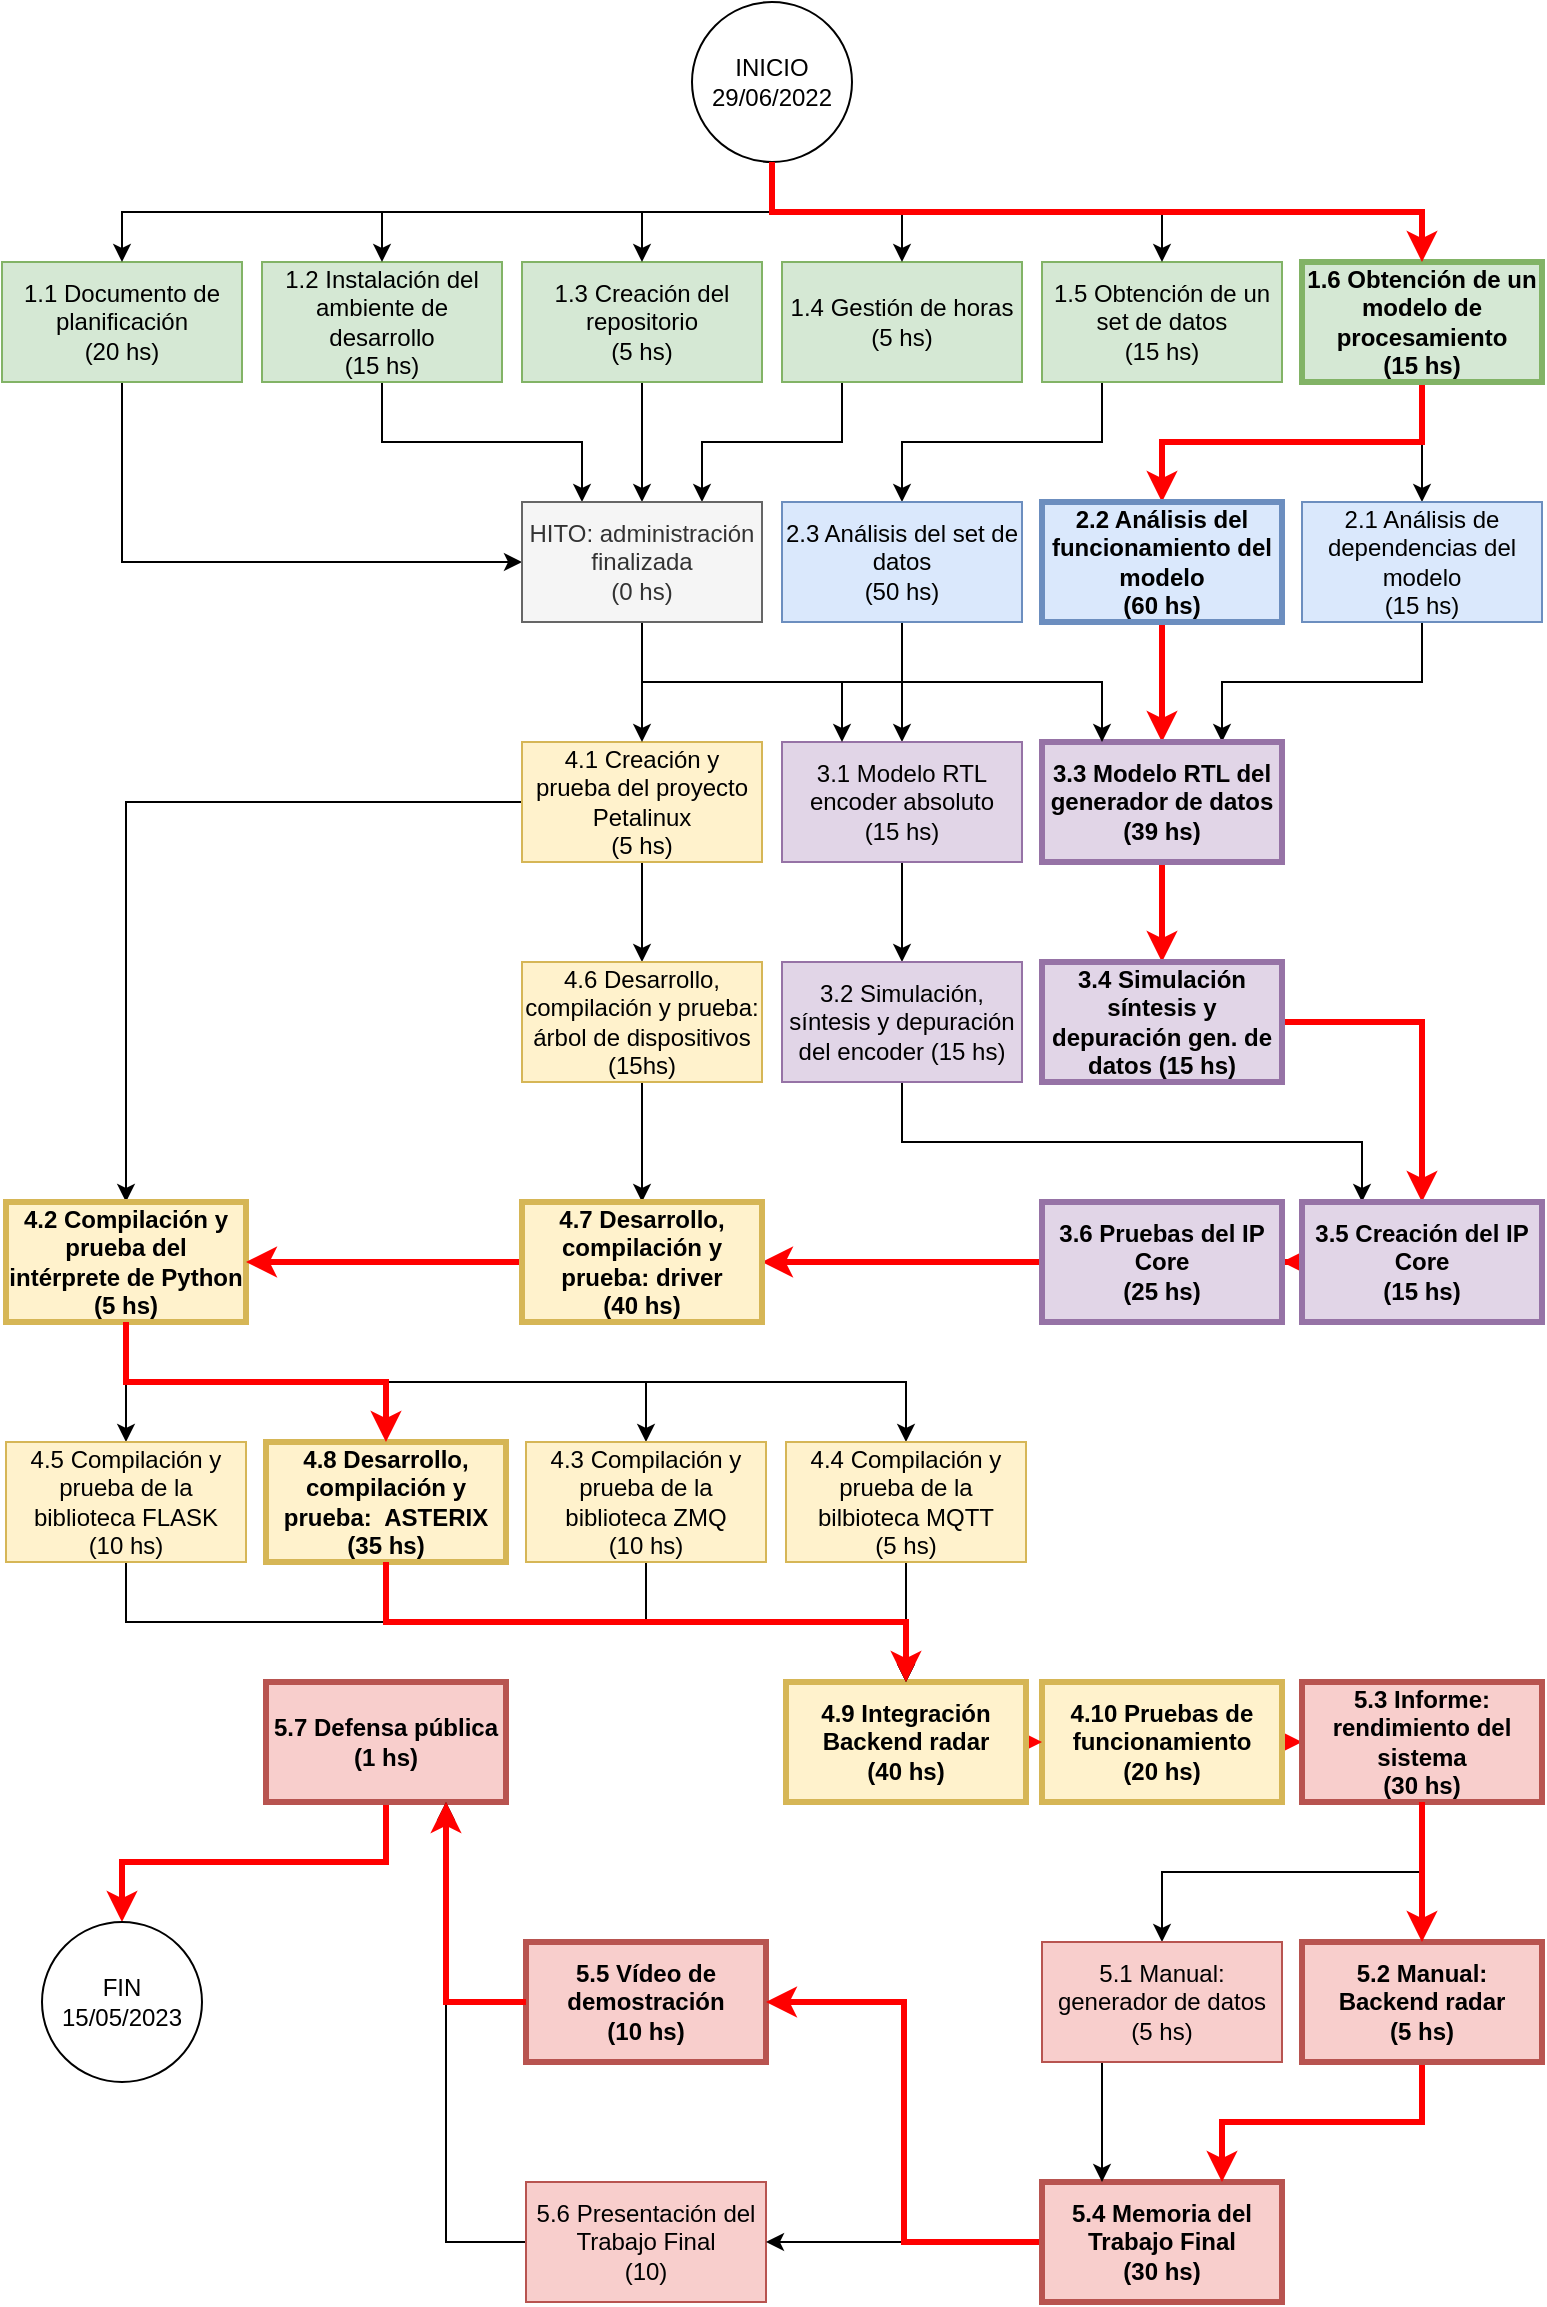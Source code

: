 <mxfile version="20.0.4" type="device"><diagram id="OVdTdpI9vkOTEJrDv599" name="Page-1"><mxGraphModel dx="1038" dy="584" grid="1" gridSize="10" guides="1" tooltips="1" connect="1" arrows="1" fold="1" page="1" pageScale="1" pageWidth="827" pageHeight="1169" math="0" shadow="0"><root><mxCell id="0"/><mxCell id="1" parent="0"/><mxCell id="dHS0OG_P7YZqAWb3QO1r-101" style="edgeStyle=orthogonalEdgeStyle;rounded=0;orthogonalLoop=1;jettySize=auto;html=1;exitX=0.5;exitY=1;exitDx=0;exitDy=0;entryX=0;entryY=0.5;entryDx=0;entryDy=0;" parent="1" source="dHS0OG_P7YZqAWb3QO1r-3" target="dHS0OG_P7YZqAWb3QO1r-97" edge="1"><mxGeometry relative="1" as="geometry"/></mxCell><mxCell id="dHS0OG_P7YZqAWb3QO1r-3" value="&lt;div&gt;1.1 Documento de planificación&lt;/div&gt;&lt;div&gt;(20 hs)&lt;/div&gt;" style="rounded=0;whiteSpace=wrap;html=1;fillColor=#d5e8d4;strokeColor=#82b366;strokeWidth=1;" parent="1" vertex="1"><mxGeometry x="28" y="140" width="120" height="60" as="geometry"/></mxCell><mxCell id="dHS0OG_P7YZqAWb3QO1r-100" style="edgeStyle=orthogonalEdgeStyle;rounded=0;orthogonalLoop=1;jettySize=auto;html=1;exitX=0.5;exitY=1;exitDx=0;exitDy=0;entryX=0.25;entryY=0;entryDx=0;entryDy=0;" parent="1" source="dHS0OG_P7YZqAWb3QO1r-4" target="dHS0OG_P7YZqAWb3QO1r-97" edge="1"><mxGeometry relative="1" as="geometry"/></mxCell><mxCell id="dHS0OG_P7YZqAWb3QO1r-4" value="&lt;div&gt;1.2 Instalación del ambiente de desarrollo&lt;/div&gt;&lt;div&gt;(15 hs)&lt;br&gt;&lt;/div&gt;" style="rounded=0;whiteSpace=wrap;html=1;fillColor=#d5e8d4;strokeColor=#82b366;" parent="1" vertex="1"><mxGeometry x="158" y="140" width="120" height="60" as="geometry"/></mxCell><mxCell id="dHS0OG_P7YZqAWb3QO1r-56" style="edgeStyle=orthogonalEdgeStyle;rounded=0;orthogonalLoop=1;jettySize=auto;html=1;exitX=0.5;exitY=1;exitDx=0;exitDy=0;" parent="1" source="dHS0OG_P7YZqAWb3QO1r-5" target="dHS0OG_P7YZqAWb3QO1r-10" edge="1"><mxGeometry relative="1" as="geometry"/></mxCell><mxCell id="dHS0OG_P7YZqAWb3QO1r-57" style="edgeStyle=orthogonalEdgeStyle;rounded=0;orthogonalLoop=1;jettySize=auto;html=1;exitX=0.5;exitY=1;exitDx=0;exitDy=0;entryX=0.5;entryY=0;entryDx=0;entryDy=0;strokeWidth=3;strokeColor=#FF0000;" parent="1" source="dHS0OG_P7YZqAWb3QO1r-5" target="dHS0OG_P7YZqAWb3QO1r-12" edge="1"><mxGeometry relative="1" as="geometry"/></mxCell><mxCell id="dHS0OG_P7YZqAWb3QO1r-5" value="&lt;div&gt;&lt;b&gt;1.6 Obtención de un modelo de procesamiento&lt;/b&gt;&lt;/div&gt;&lt;div&gt;&lt;b&gt;(15 hs)&lt;br&gt;&lt;/b&gt;&lt;/div&gt;" style="rounded=0;whiteSpace=wrap;html=1;fillColor=#d5e8d4;strokeColor=#82b366;strokeWidth=3;" parent="1" vertex="1"><mxGeometry x="678" y="140" width="120" height="60" as="geometry"/></mxCell><mxCell id="dHS0OG_P7YZqAWb3QO1r-91" style="edgeStyle=orthogonalEdgeStyle;rounded=0;orthogonalLoop=1;jettySize=auto;html=1;exitX=0.25;exitY=1;exitDx=0;exitDy=0;entryX=0.5;entryY=0;entryDx=0;entryDy=0;" parent="1" source="dHS0OG_P7YZqAWb3QO1r-6" target="dHS0OG_P7YZqAWb3QO1r-13" edge="1"><mxGeometry relative="1" as="geometry"/></mxCell><mxCell id="dHS0OG_P7YZqAWb3QO1r-6" value="&lt;div&gt;1.5 Obtención de un set de datos&lt;/div&gt;&lt;div&gt;(15 hs)&lt;br&gt;&lt;/div&gt;" style="rounded=0;whiteSpace=wrap;html=1;fillColor=#d5e8d4;strokeColor=#82b366;" parent="1" vertex="1"><mxGeometry x="548" y="140" width="120" height="60" as="geometry"/></mxCell><mxCell id="dHS0OG_P7YZqAWb3QO1r-99" style="edgeStyle=orthogonalEdgeStyle;rounded=0;orthogonalLoop=1;jettySize=auto;html=1;exitX=0.5;exitY=1;exitDx=0;exitDy=0;entryX=0.5;entryY=0;entryDx=0;entryDy=0;" parent="1" source="dHS0OG_P7YZqAWb3QO1r-7" target="dHS0OG_P7YZqAWb3QO1r-97" edge="1"><mxGeometry relative="1" as="geometry"/></mxCell><mxCell id="dHS0OG_P7YZqAWb3QO1r-7" value="&lt;div&gt;1.3 Creación del repositorio&lt;/div&gt;&lt;div&gt;(5 hs)&lt;br&gt;&lt;/div&gt;" style="rounded=0;whiteSpace=wrap;html=1;fillColor=#d5e8d4;strokeColor=#82b366;" parent="1" vertex="1"><mxGeometry x="288" y="140" width="120" height="60" as="geometry"/></mxCell><mxCell id="dHS0OG_P7YZqAWb3QO1r-98" style="edgeStyle=orthogonalEdgeStyle;rounded=0;orthogonalLoop=1;jettySize=auto;html=1;exitX=0.25;exitY=1;exitDx=0;exitDy=0;entryX=0.75;entryY=0;entryDx=0;entryDy=0;" parent="1" source="dHS0OG_P7YZqAWb3QO1r-8" target="dHS0OG_P7YZqAWb3QO1r-97" edge="1"><mxGeometry relative="1" as="geometry"/></mxCell><mxCell id="dHS0OG_P7YZqAWb3QO1r-8" value="&lt;div&gt;1.4 Gestión de horas&lt;/div&gt;&lt;div&gt;(5 hs)&lt;br&gt;&lt;/div&gt;" style="rounded=0;whiteSpace=wrap;html=1;fillColor=#d5e8d4;strokeColor=#82b366;" parent="1" vertex="1"><mxGeometry x="418" y="140" width="120" height="60" as="geometry"/></mxCell><mxCell id="dHS0OG_P7YZqAWb3QO1r-72" style="edgeStyle=orthogonalEdgeStyle;rounded=0;orthogonalLoop=1;jettySize=auto;html=1;exitX=0.5;exitY=1;exitDx=0;exitDy=0;entryX=0.75;entryY=0;entryDx=0;entryDy=0;" parent="1" source="dHS0OG_P7YZqAWb3QO1r-10" target="dHS0OG_P7YZqAWb3QO1r-16" edge="1"><mxGeometry relative="1" as="geometry"/></mxCell><mxCell id="dHS0OG_P7YZqAWb3QO1r-10" value="&lt;div&gt;2.1 Análisis de dependencias del modelo&lt;/div&gt;&lt;div&gt;(15 hs)&lt;br&gt;&lt;/div&gt;" style="rounded=0;whiteSpace=wrap;html=1;strokeWidth=1;fillColor=#dae8fc;strokeColor=#6c8ebf;" parent="1" vertex="1"><mxGeometry x="678" y="260" width="120" height="60" as="geometry"/></mxCell><mxCell id="dHS0OG_P7YZqAWb3QO1r-75" style="edgeStyle=orthogonalEdgeStyle;rounded=0;orthogonalLoop=1;jettySize=auto;html=1;exitX=0.5;exitY=1;exitDx=0;exitDy=0;entryX=0.5;entryY=0;entryDx=0;entryDy=0;strokeWidth=3;strokeColor=#FF0000;" parent="1" source="dHS0OG_P7YZqAWb3QO1r-12" target="dHS0OG_P7YZqAWb3QO1r-16" edge="1"><mxGeometry relative="1" as="geometry"/></mxCell><mxCell id="dHS0OG_P7YZqAWb3QO1r-12" value="&lt;div&gt;&lt;b&gt;2.2 Análisis del funcionamiento del modelo&lt;/b&gt;&lt;/div&gt;&lt;div&gt;&lt;b&gt;(60 hs)&lt;/b&gt;&lt;br&gt;&lt;/div&gt;" style="rounded=0;whiteSpace=wrap;html=1;strokeWidth=3;fillColor=#dae8fc;strokeColor=#6c8ebf;" parent="1" vertex="1"><mxGeometry x="548" y="260" width="120" height="60" as="geometry"/></mxCell><mxCell id="dHS0OG_P7YZqAWb3QO1r-69" style="edgeStyle=orthogonalEdgeStyle;rounded=0;orthogonalLoop=1;jettySize=auto;html=1;exitX=0.5;exitY=1;exitDx=0;exitDy=0;entryX=0.5;entryY=0;entryDx=0;entryDy=0;" parent="1" source="dHS0OG_P7YZqAWb3QO1r-13" target="dHS0OG_P7YZqAWb3QO1r-14" edge="1"><mxGeometry relative="1" as="geometry"/></mxCell><mxCell id="dHS0OG_P7YZqAWb3QO1r-13" value="&lt;div&gt;2.3 Análisis del set de datos&lt;/div&gt;&lt;div&gt;(50 hs)&lt;br&gt;&lt;/div&gt;" style="rounded=0;whiteSpace=wrap;html=1;strokeWidth=1;fillColor=#dae8fc;strokeColor=#6c8ebf;" parent="1" vertex="1"><mxGeometry x="418" y="260" width="120" height="60" as="geometry"/></mxCell><mxCell id="njy1O0qKdq6APE2sFXz_-2" style="edgeStyle=orthogonalEdgeStyle;rounded=0;orthogonalLoop=1;jettySize=auto;html=1;exitX=0.5;exitY=1;exitDx=0;exitDy=0;entryX=0.5;entryY=0;entryDx=0;entryDy=0;" parent="1" source="dHS0OG_P7YZqAWb3QO1r-14" target="dHS0OG_P7YZqAWb3QO1r-15" edge="1"><mxGeometry relative="1" as="geometry"/></mxCell><mxCell id="dHS0OG_P7YZqAWb3QO1r-14" value="&lt;div&gt;3.1 Modelo RTL encoder absoluto&lt;/div&gt;&lt;div&gt;(15 hs)&lt;br&gt;&lt;/div&gt;" style="rounded=0;whiteSpace=wrap;html=1;strokeWidth=1;fillColor=#e1d5e7;strokeColor=#9673a6;" parent="1" vertex="1"><mxGeometry x="418" y="380" width="120" height="60" as="geometry"/></mxCell><mxCell id="njy1O0qKdq6APE2sFXz_-9" style="edgeStyle=orthogonalEdgeStyle;rounded=0;orthogonalLoop=1;jettySize=auto;html=1;exitX=0.5;exitY=1;exitDx=0;exitDy=0;entryX=0.25;entryY=0;entryDx=0;entryDy=0;" parent="1" source="dHS0OG_P7YZqAWb3QO1r-15" target="dHS0OG_P7YZqAWb3QO1r-18" edge="1"><mxGeometry relative="1" as="geometry"/></mxCell><mxCell id="dHS0OG_P7YZqAWb3QO1r-15" value="3.2 Simulación, síntesis y depuración del encoder (15 hs)" style="rounded=0;whiteSpace=wrap;html=1;strokeWidth=1;fillColor=#e1d5e7;strokeColor=#9673a6;" parent="1" vertex="1"><mxGeometry x="418" y="490" width="120" height="60" as="geometry"/></mxCell><mxCell id="njy1O0qKdq6APE2sFXz_-7" style="edgeStyle=orthogonalEdgeStyle;rounded=0;orthogonalLoop=1;jettySize=auto;html=1;exitX=0.5;exitY=1;exitDx=0;exitDy=0;entryX=0.5;entryY=0;entryDx=0;entryDy=0;strokeWidth=3;strokeColor=#FF0000;" parent="1" source="dHS0OG_P7YZqAWb3QO1r-16" target="dHS0OG_P7YZqAWb3QO1r-17" edge="1"><mxGeometry relative="1" as="geometry"/></mxCell><mxCell id="dHS0OG_P7YZqAWb3QO1r-16" value="&lt;div&gt;&lt;b&gt;3.3 Modelo RTL del generador de datos&lt;/b&gt;&lt;/div&gt;&lt;div&gt;&lt;b&gt;(39 hs)&lt;/b&gt;&lt;br&gt;&lt;/div&gt;" style="rounded=0;whiteSpace=wrap;html=1;strokeWidth=3;fillColor=#e1d5e7;strokeColor=#9673a6;" parent="1" vertex="1"><mxGeometry x="548" y="380" width="120" height="60" as="geometry"/></mxCell><mxCell id="njy1O0qKdq6APE2sFXz_-10" style="edgeStyle=orthogonalEdgeStyle;rounded=0;orthogonalLoop=1;jettySize=auto;html=1;exitX=1;exitY=0.5;exitDx=0;exitDy=0;entryX=0.5;entryY=0;entryDx=0;entryDy=0;strokeWidth=3;strokeColor=#FF0000;" parent="1" source="dHS0OG_P7YZqAWb3QO1r-17" target="dHS0OG_P7YZqAWb3QO1r-18" edge="1"><mxGeometry relative="1" as="geometry"/></mxCell><mxCell id="dHS0OG_P7YZqAWb3QO1r-17" value="&lt;b&gt;3.4 Simulación síntesis y depuración gen. de datos (15 hs)&lt;/b&gt;" style="rounded=0;whiteSpace=wrap;html=1;strokeWidth=3;fillColor=#e1d5e7;strokeColor=#9673a6;" parent="1" vertex="1"><mxGeometry x="548" y="490" width="120" height="60" as="geometry"/></mxCell><mxCell id="njy1O0qKdq6APE2sFXz_-4" style="edgeStyle=orthogonalEdgeStyle;rounded=0;orthogonalLoop=1;jettySize=auto;html=1;exitX=0;exitY=0.5;exitDx=0;exitDy=0;strokeWidth=3;strokeColor=#FF0000;" parent="1" source="dHS0OG_P7YZqAWb3QO1r-18" target="dHS0OG_P7YZqAWb3QO1r-19" edge="1"><mxGeometry relative="1" as="geometry"/></mxCell><mxCell id="dHS0OG_P7YZqAWb3QO1r-18" value="&lt;div&gt;&lt;b&gt;3.5 Creación del IP Core&lt;/b&gt;&lt;/div&gt;&lt;div&gt;&lt;b&gt;(15 hs)&lt;/b&gt;&lt;br&gt;&lt;/div&gt;" style="rounded=0;whiteSpace=wrap;html=1;strokeWidth=3;fillColor=#e1d5e7;strokeColor=#9673a6;" parent="1" vertex="1"><mxGeometry x="678" y="610" width="120" height="60" as="geometry"/></mxCell><mxCell id="njy1O0qKdq6APE2sFXz_-13" style="edgeStyle=orthogonalEdgeStyle;rounded=0;orthogonalLoop=1;jettySize=auto;html=1;exitX=0;exitY=0.5;exitDx=0;exitDy=0;entryX=1;entryY=0.5;entryDx=0;entryDy=0;strokeWidth=3;strokeColor=#FF0000;" parent="1" source="dHS0OG_P7YZqAWb3QO1r-19" target="dHS0OG_P7YZqAWb3QO1r-29" edge="1"><mxGeometry relative="1" as="geometry"/></mxCell><mxCell id="dHS0OG_P7YZqAWb3QO1r-19" value="&lt;div&gt;&lt;b&gt;3.6 Pruebas del IP Core&lt;/b&gt;&lt;/div&gt;&lt;div&gt;&lt;b&gt;(25 hs)&lt;br&gt;&lt;/b&gt;&lt;/div&gt;" style="rounded=0;whiteSpace=wrap;html=1;strokeWidth=3;fillColor=#e1d5e7;strokeColor=#9673a6;" parent="1" vertex="1"><mxGeometry x="548" y="610" width="120" height="60" as="geometry"/></mxCell><mxCell id="njy1O0qKdq6APE2sFXz_-12" style="edgeStyle=orthogonalEdgeStyle;rounded=0;orthogonalLoop=1;jettySize=auto;html=1;exitX=0.5;exitY=1;exitDx=0;exitDy=0;entryX=0.5;entryY=0;entryDx=0;entryDy=0;" parent="1" source="dHS0OG_P7YZqAWb3QO1r-20" target="dHS0OG_P7YZqAWb3QO1r-27" edge="1"><mxGeometry relative="1" as="geometry"/></mxCell><mxCell id="njy1O0qKdq6APE2sFXz_-15" style="edgeStyle=orthogonalEdgeStyle;rounded=0;orthogonalLoop=1;jettySize=auto;html=1;exitX=0;exitY=0.5;exitDx=0;exitDy=0;entryX=0.5;entryY=0;entryDx=0;entryDy=0;" parent="1" source="dHS0OG_P7YZqAWb3QO1r-20" target="dHS0OG_P7YZqAWb3QO1r-21" edge="1"><mxGeometry relative="1" as="geometry"/></mxCell><mxCell id="dHS0OG_P7YZqAWb3QO1r-20" value="&lt;div&gt;4.1 Creación y prueba del proyecto Petalinux&lt;/div&gt;&lt;div&gt;(5 hs)&lt;br&gt;&lt;/div&gt;" style="rounded=0;whiteSpace=wrap;html=1;strokeWidth=1;fillColor=#fff2cc;strokeColor=#d6b656;" parent="1" vertex="1"><mxGeometry x="288" y="380" width="120" height="60" as="geometry"/></mxCell><mxCell id="njy1O0qKdq6APE2sFXz_-25" style="edgeStyle=orthogonalEdgeStyle;rounded=0;orthogonalLoop=1;jettySize=auto;html=1;exitX=0.5;exitY=1;exitDx=0;exitDy=0;entryX=0.5;entryY=0;entryDx=0;entryDy=0;" parent="1" source="dHS0OG_P7YZqAWb3QO1r-21" target="dHS0OG_P7YZqAWb3QO1r-26" edge="1"><mxGeometry relative="1" as="geometry"/></mxCell><mxCell id="njy1O0qKdq6APE2sFXz_-27" style="edgeStyle=orthogonalEdgeStyle;rounded=0;orthogonalLoop=1;jettySize=auto;html=1;exitX=0.5;exitY=1;exitDx=0;exitDy=0;" parent="1" source="dHS0OG_P7YZqAWb3QO1r-21" target="dHS0OG_P7YZqAWb3QO1r-30" edge="1"><mxGeometry relative="1" as="geometry"/></mxCell><mxCell id="njy1O0qKdq6APE2sFXz_-28" style="edgeStyle=orthogonalEdgeStyle;rounded=0;orthogonalLoop=1;jettySize=auto;html=1;exitX=0.5;exitY=1;exitDx=0;exitDy=0;" parent="1" source="dHS0OG_P7YZqAWb3QO1r-21" target="dHS0OG_P7YZqAWb3QO1r-23" edge="1"><mxGeometry relative="1" as="geometry"/></mxCell><mxCell id="dHS0OG_P7YZqAWb3QO1r-21" value="&lt;b&gt;4.2 Compilación y prueba del intérprete de Python (5 hs)&lt;/b&gt;" style="rounded=0;whiteSpace=wrap;html=1;strokeWidth=3;fillColor=#fff2cc;strokeColor=#d6b656;" parent="1" vertex="1"><mxGeometry x="30" y="610" width="120" height="60" as="geometry"/></mxCell><mxCell id="njy1O0qKdq6APE2sFXz_-34" style="edgeStyle=orthogonalEdgeStyle;rounded=0;orthogonalLoop=1;jettySize=auto;html=1;exitX=0.5;exitY=1;exitDx=0;exitDy=0;entryX=0.5;entryY=0;entryDx=0;entryDy=0;" parent="1" source="dHS0OG_P7YZqAWb3QO1r-23" target="dHS0OG_P7YZqAWb3QO1r-25" edge="1"><mxGeometry relative="1" as="geometry"/></mxCell><mxCell id="dHS0OG_P7YZqAWb3QO1r-23" value="&lt;div&gt;4.4 Compilación y prueba de la bilbioteca MQTT&lt;/div&gt;&lt;div&gt;(5 hs)&lt;br&gt;&lt;/div&gt;" style="rounded=0;whiteSpace=wrap;html=1;strokeWidth=1;fillColor=#fff2cc;strokeColor=#d6b656;" parent="1" vertex="1"><mxGeometry x="420" y="730" width="120" height="60" as="geometry"/></mxCell><mxCell id="njy1O0qKdq6APE2sFXz_-36" style="edgeStyle=orthogonalEdgeStyle;rounded=0;orthogonalLoop=1;jettySize=auto;html=1;exitX=1;exitY=0.5;exitDx=0;exitDy=0;entryX=0;entryY=0.5;entryDx=0;entryDy=0;strokeColor=#FF0000;strokeWidth=3;" parent="1" source="dHS0OG_P7YZqAWb3QO1r-24" target="dHS0OG_P7YZqAWb3QO1r-35" edge="1"><mxGeometry relative="1" as="geometry"/></mxCell><mxCell id="dHS0OG_P7YZqAWb3QO1r-24" value="&lt;div&gt;&lt;b&gt;4.10 Pruebas de funcionamiento&lt;/b&gt;&lt;/div&gt;&lt;div&gt;&lt;b&gt;(20 hs)&lt;br&gt;&lt;/b&gt;&lt;/div&gt;" style="rounded=0;whiteSpace=wrap;html=1;strokeWidth=3;fillColor=#fff2cc;strokeColor=#d6b656;" parent="1" vertex="1"><mxGeometry x="548" y="850" width="120" height="60" as="geometry"/></mxCell><mxCell id="njy1O0qKdq6APE2sFXz_-35" style="edgeStyle=orthogonalEdgeStyle;rounded=0;orthogonalLoop=1;jettySize=auto;html=1;exitX=1;exitY=0.5;exitDx=0;exitDy=0;entryX=0;entryY=0.5;entryDx=0;entryDy=0;strokeColor=#FF0000;" parent="1" source="dHS0OG_P7YZqAWb3QO1r-25" target="dHS0OG_P7YZqAWb3QO1r-24" edge="1"><mxGeometry relative="1" as="geometry"/></mxCell><mxCell id="dHS0OG_P7YZqAWb3QO1r-25" value="&lt;div&gt;&lt;b&gt;4.9 Integración Backend radar&lt;/b&gt;&lt;/div&gt;&lt;div&gt;&lt;b&gt;(40 hs)&lt;br&gt;&lt;/b&gt;&lt;/div&gt;" style="rounded=0;whiteSpace=wrap;html=1;strokeWidth=3;fillColor=#fff2cc;strokeColor=#d6b656;" parent="1" vertex="1"><mxGeometry x="420" y="850" width="120" height="60" as="geometry"/></mxCell><mxCell id="njy1O0qKdq6APE2sFXz_-29" style="edgeStyle=orthogonalEdgeStyle;rounded=0;orthogonalLoop=1;jettySize=auto;html=1;exitX=0.5;exitY=1;exitDx=0;exitDy=0;" parent="1" source="dHS0OG_P7YZqAWb3QO1r-26" target="dHS0OG_P7YZqAWb3QO1r-25" edge="1"><mxGeometry relative="1" as="geometry"/></mxCell><mxCell id="dHS0OG_P7YZqAWb3QO1r-26" value="&lt;div&gt;4.5 Compilación y prueba de la biblioteca FLASK&lt;/div&gt;&lt;div&gt;(10 hs)&lt;br&gt;&lt;/div&gt;" style="rounded=0;whiteSpace=wrap;html=1;strokeWidth=1;fillColor=#fff2cc;strokeColor=#d6b656;" parent="1" vertex="1"><mxGeometry x="30" y="730" width="120" height="60" as="geometry"/></mxCell><mxCell id="njy1O0qKdq6APE2sFXz_-24" style="edgeStyle=orthogonalEdgeStyle;rounded=0;orthogonalLoop=1;jettySize=auto;html=1;exitX=0.5;exitY=1;exitDx=0;exitDy=0;" parent="1" source="dHS0OG_P7YZqAWb3QO1r-27" target="dHS0OG_P7YZqAWb3QO1r-29" edge="1"><mxGeometry relative="1" as="geometry"/></mxCell><mxCell id="dHS0OG_P7YZqAWb3QO1r-27" value="4.6 Desarrollo, compilación y prueba: árbol de dispositivos (15hs)" style="rounded=0;whiteSpace=wrap;html=1;strokeWidth=1;fillColor=#fff2cc;strokeColor=#d6b656;" parent="1" vertex="1"><mxGeometry x="288" y="490" width="120" height="60" as="geometry"/></mxCell><mxCell id="dHS0OG_P7YZqAWb3QO1r-28" value="&lt;b&gt;4.8 Desarrollo, compilación y prueba:&amp;nbsp; ASTERIX (35 hs)&lt;/b&gt;" style="rounded=0;whiteSpace=wrap;html=1;strokeWidth=3;fillColor=#fff2cc;strokeColor=#d6b656;" parent="1" vertex="1"><mxGeometry x="160" y="730" width="120" height="60" as="geometry"/></mxCell><mxCell id="njy1O0qKdq6APE2sFXz_-23" style="edgeStyle=orthogonalEdgeStyle;rounded=0;orthogonalLoop=1;jettySize=auto;html=1;exitX=0;exitY=0.5;exitDx=0;exitDy=0;entryX=1;entryY=0.5;entryDx=0;entryDy=0;strokeWidth=3;strokeColor=#FF0000;" parent="1" source="dHS0OG_P7YZqAWb3QO1r-29" target="dHS0OG_P7YZqAWb3QO1r-21" edge="1"><mxGeometry relative="1" as="geometry"/></mxCell><mxCell id="dHS0OG_P7YZqAWb3QO1r-29" value="&lt;div&gt;&lt;b&gt;4.7 Desarrollo, compilación y prueba: driver&lt;/b&gt;&lt;/div&gt;&lt;div&gt;&lt;b&gt;(40 hs)&lt;/b&gt;&lt;/div&gt;" style="rounded=0;whiteSpace=wrap;html=1;strokeWidth=3;fillColor=#fff2cc;strokeColor=#d6b656;" parent="1" vertex="1"><mxGeometry x="288" y="610" width="120" height="60" as="geometry"/></mxCell><mxCell id="njy1O0qKdq6APE2sFXz_-33" style="edgeStyle=orthogonalEdgeStyle;rounded=0;orthogonalLoop=1;jettySize=auto;html=1;exitX=0.5;exitY=1;exitDx=0;exitDy=0;entryX=0.5;entryY=0;entryDx=0;entryDy=0;" parent="1" source="dHS0OG_P7YZqAWb3QO1r-30" target="dHS0OG_P7YZqAWb3QO1r-25" edge="1"><mxGeometry relative="1" as="geometry"/></mxCell><mxCell id="dHS0OG_P7YZqAWb3QO1r-30" value="&lt;div&gt;4.3 Compilación y prueba de la biblioteca ZMQ&lt;/div&gt;&lt;div&gt;(10 hs)&lt;/div&gt;" style="rounded=0;whiteSpace=wrap;html=1;strokeWidth=1;fillColor=#fff2cc;strokeColor=#d6b656;" parent="1" vertex="1"><mxGeometry x="290" y="730" width="120" height="60" as="geometry"/></mxCell><mxCell id="dHS0OG_P7YZqAWb3QO1r-31" value="&lt;div&gt;&lt;b&gt;5.5 Vídeo de demostración&lt;/b&gt;&lt;/div&gt;&lt;div&gt;&lt;b&gt;(10 hs)&lt;br&gt;&lt;/b&gt;&lt;/div&gt;" style="rounded=0;whiteSpace=wrap;html=1;strokeWidth=3;fillColor=#f8cecc;strokeColor=#b85450;" parent="1" vertex="1"><mxGeometry x="290" y="980" width="120" height="60" as="geometry"/></mxCell><mxCell id="njy1O0qKdq6APE2sFXz_-47" style="edgeStyle=orthogonalEdgeStyle;rounded=0;orthogonalLoop=1;jettySize=auto;html=1;exitX=0.5;exitY=1;exitDx=0;exitDy=0;strokeWidth=3;strokeColor=#FF0000;" parent="1" source="dHS0OG_P7YZqAWb3QO1r-32" target="njy1O0qKdq6APE2sFXz_-46" edge="1"><mxGeometry relative="1" as="geometry"/></mxCell><mxCell id="dHS0OG_P7YZqAWb3QO1r-32" value="&lt;div&gt;&lt;b&gt;5.7 Defensa pública&lt;/b&gt;&lt;/div&gt;&lt;div&gt;&lt;b&gt;(1 hs)&lt;br&gt;&lt;/b&gt;&lt;/div&gt;" style="rounded=0;whiteSpace=wrap;html=1;strokeWidth=3;fillColor=#f8cecc;strokeColor=#b85450;" parent="1" vertex="1"><mxGeometry x="160" y="850" width="120" height="60" as="geometry"/></mxCell><mxCell id="njy1O0qKdq6APE2sFXz_-45" style="edgeStyle=orthogonalEdgeStyle;rounded=0;orthogonalLoop=1;jettySize=auto;html=1;exitX=0;exitY=0.5;exitDx=0;exitDy=0;entryX=0.75;entryY=1;entryDx=0;entryDy=0;" parent="1" source="dHS0OG_P7YZqAWb3QO1r-33" target="dHS0OG_P7YZqAWb3QO1r-32" edge="1"><mxGeometry relative="1" as="geometry"/></mxCell><mxCell id="dHS0OG_P7YZqAWb3QO1r-33" value="&lt;div&gt;5.6 Presentación del Trabajo Final&lt;/div&gt;&lt;div&gt;(10)&lt;br&gt;&lt;/div&gt;" style="rounded=0;whiteSpace=wrap;html=1;strokeWidth=1;fillColor=#f8cecc;strokeColor=#b85450;" parent="1" vertex="1"><mxGeometry x="290" y="1100" width="120" height="60" as="geometry"/></mxCell><mxCell id="njy1O0qKdq6APE2sFXz_-41" style="edgeStyle=orthogonalEdgeStyle;rounded=0;orthogonalLoop=1;jettySize=auto;html=1;exitX=0;exitY=0.5;exitDx=0;exitDy=0;entryX=1;entryY=0.5;entryDx=0;entryDy=0;" parent="1" source="dHS0OG_P7YZqAWb3QO1r-34" target="dHS0OG_P7YZqAWb3QO1r-33" edge="1"><mxGeometry relative="1" as="geometry"/></mxCell><mxCell id="njy1O0qKdq6APE2sFXz_-42" style="edgeStyle=orthogonalEdgeStyle;rounded=0;orthogonalLoop=1;jettySize=auto;html=1;exitX=0;exitY=0.5;exitDx=0;exitDy=0;entryX=1;entryY=0.5;entryDx=0;entryDy=0;strokeWidth=3;strokeColor=#FF0000;" parent="1" source="dHS0OG_P7YZqAWb3QO1r-34" target="dHS0OG_P7YZqAWb3QO1r-31" edge="1"><mxGeometry relative="1" as="geometry"/></mxCell><mxCell id="dHS0OG_P7YZqAWb3QO1r-34" value="&lt;div&gt;&lt;b&gt;5.4 Memoria del Trabajo Final&lt;/b&gt;&lt;/div&gt;&lt;div&gt;&lt;b&gt;(30 hs)&lt;br&gt;&lt;/b&gt;&lt;/div&gt;" style="rounded=0;whiteSpace=wrap;html=1;strokeWidth=3;fillColor=#f8cecc;strokeColor=#b85450;" parent="1" vertex="1"><mxGeometry x="548" y="1100" width="120" height="60" as="geometry"/></mxCell><mxCell id="njy1O0qKdq6APE2sFXz_-40" style="edgeStyle=orthogonalEdgeStyle;rounded=0;orthogonalLoop=1;jettySize=auto;html=1;exitX=0.5;exitY=1;exitDx=0;exitDy=0;entryX=0.5;entryY=0;entryDx=0;entryDy=0;" parent="1" source="dHS0OG_P7YZqAWb3QO1r-35" target="dHS0OG_P7YZqAWb3QO1r-37" edge="1"><mxGeometry relative="1" as="geometry"/></mxCell><mxCell id="dHS0OG_P7YZqAWb3QO1r-35" value="&lt;div&gt;&lt;b&gt;5.3 Informe: rendimiento del sistema&lt;/b&gt;&lt;/div&gt;&lt;div&gt;&lt;b&gt;(30 hs)&lt;br&gt;&lt;/b&gt;&lt;/div&gt;" style="rounded=0;whiteSpace=wrap;html=1;strokeWidth=3;fillColor=#f8cecc;strokeColor=#b85450;" parent="1" vertex="1"><mxGeometry x="678" y="850" width="120" height="60" as="geometry"/></mxCell><mxCell id="njy1O0qKdq6APE2sFXz_-38" style="edgeStyle=orthogonalEdgeStyle;rounded=0;orthogonalLoop=1;jettySize=auto;html=1;exitX=0.5;exitY=1;exitDx=0;exitDy=0;entryX=0.75;entryY=0;entryDx=0;entryDy=0;strokeWidth=3;strokeColor=#FF0000;" parent="1" source="dHS0OG_P7YZqAWb3QO1r-36" target="dHS0OG_P7YZqAWb3QO1r-34" edge="1"><mxGeometry relative="1" as="geometry"/></mxCell><mxCell id="dHS0OG_P7YZqAWb3QO1r-36" value="&lt;div&gt;&lt;b&gt;5.2 Manual: Backend radar&lt;/b&gt;&lt;/div&gt;&lt;div&gt;&lt;b&gt;(5 hs)&lt;br&gt;&lt;/b&gt;&lt;/div&gt;" style="rounded=0;whiteSpace=wrap;html=1;strokeWidth=3;fillColor=#f8cecc;strokeColor=#b85450;" parent="1" vertex="1"><mxGeometry x="678" y="980" width="120" height="60" as="geometry"/></mxCell><mxCell id="njy1O0qKdq6APE2sFXz_-37" style="edgeStyle=orthogonalEdgeStyle;rounded=0;orthogonalLoop=1;jettySize=auto;html=1;exitX=0.25;exitY=1;exitDx=0;exitDy=0;entryX=0.25;entryY=0;entryDx=0;entryDy=0;" parent="1" source="dHS0OG_P7YZqAWb3QO1r-37" target="dHS0OG_P7YZqAWb3QO1r-34" edge="1"><mxGeometry relative="1" as="geometry"/></mxCell><mxCell id="dHS0OG_P7YZqAWb3QO1r-37" value="&lt;div&gt;5.1 Manual: generador de datos&lt;/div&gt;&lt;div&gt;(5 hs)&lt;br&gt;&lt;/div&gt;" style="rounded=0;whiteSpace=wrap;html=1;strokeWidth=1;fillColor=#f8cecc;strokeColor=#b85450;" parent="1" vertex="1"><mxGeometry x="548" y="980" width="120" height="60" as="geometry"/></mxCell><mxCell id="dHS0OG_P7YZqAWb3QO1r-39" style="edgeStyle=orthogonalEdgeStyle;rounded=0;orthogonalLoop=1;jettySize=auto;html=1;exitX=0.5;exitY=1;exitDx=0;exitDy=0;entryX=0.5;entryY=0;entryDx=0;entryDy=0;" parent="1" source="dHS0OG_P7YZqAWb3QO1r-38" target="dHS0OG_P7YZqAWb3QO1r-3" edge="1"><mxGeometry relative="1" as="geometry"/></mxCell><mxCell id="dHS0OG_P7YZqAWb3QO1r-40" style="edgeStyle=orthogonalEdgeStyle;rounded=0;orthogonalLoop=1;jettySize=auto;html=1;exitX=0.5;exitY=1;exitDx=0;exitDy=0;" parent="1" source="dHS0OG_P7YZqAWb3QO1r-38" target="dHS0OG_P7YZqAWb3QO1r-4" edge="1"><mxGeometry relative="1" as="geometry"/></mxCell><mxCell id="dHS0OG_P7YZqAWb3QO1r-41" style="edgeStyle=orthogonalEdgeStyle;rounded=0;orthogonalLoop=1;jettySize=auto;html=1;exitX=0.5;exitY=1;exitDx=0;exitDy=0;entryX=0.5;entryY=0;entryDx=0;entryDy=0;" parent="1" source="dHS0OG_P7YZqAWb3QO1r-38" target="dHS0OG_P7YZqAWb3QO1r-7" edge="1"><mxGeometry relative="1" as="geometry"/></mxCell><mxCell id="njy1O0qKdq6APE2sFXz_-48" style="edgeStyle=orthogonalEdgeStyle;rounded=0;orthogonalLoop=1;jettySize=auto;html=1;exitX=0.5;exitY=1;exitDx=0;exitDy=0;" parent="1" source="dHS0OG_P7YZqAWb3QO1r-38" target="dHS0OG_P7YZqAWb3QO1r-8" edge="1"><mxGeometry relative="1" as="geometry"/></mxCell><mxCell id="njy1O0qKdq6APE2sFXz_-49" style="edgeStyle=orthogonalEdgeStyle;rounded=0;orthogonalLoop=1;jettySize=auto;html=1;exitX=0.5;exitY=1;exitDx=0;exitDy=0;" parent="1" source="dHS0OG_P7YZqAWb3QO1r-38" target="dHS0OG_P7YZqAWb3QO1r-6" edge="1"><mxGeometry relative="1" as="geometry"/></mxCell><mxCell id="dHS0OG_P7YZqAWb3QO1r-38" value="&lt;div&gt;INICIO&lt;/div&gt;&lt;div&gt;29/06/2022&lt;br&gt;&lt;/div&gt;" style="ellipse;whiteSpace=wrap;html=1;aspect=fixed;strokeWidth=1;" parent="1" vertex="1"><mxGeometry x="373" y="10" width="80" height="80" as="geometry"/></mxCell><mxCell id="dHS0OG_P7YZqAWb3QO1r-105" style="edgeStyle=orthogonalEdgeStyle;rounded=0;orthogonalLoop=1;jettySize=auto;html=1;exitX=0.5;exitY=1;exitDx=0;exitDy=0;entryX=0.5;entryY=0;entryDx=0;entryDy=0;" parent="1" source="dHS0OG_P7YZqAWb3QO1r-97" target="dHS0OG_P7YZqAWb3QO1r-20" edge="1"><mxGeometry relative="1" as="geometry"/></mxCell><mxCell id="dHS0OG_P7YZqAWb3QO1r-106" style="edgeStyle=orthogonalEdgeStyle;rounded=0;orthogonalLoop=1;jettySize=auto;html=1;exitX=0.5;exitY=1;exitDx=0;exitDy=0;entryX=0.25;entryY=0;entryDx=0;entryDy=0;" parent="1" source="dHS0OG_P7YZqAWb3QO1r-97" target="dHS0OG_P7YZqAWb3QO1r-14" edge="1"><mxGeometry relative="1" as="geometry"/></mxCell><mxCell id="dHS0OG_P7YZqAWb3QO1r-107" style="edgeStyle=orthogonalEdgeStyle;rounded=0;orthogonalLoop=1;jettySize=auto;html=1;exitX=0.5;exitY=1;exitDx=0;exitDy=0;entryX=0.25;entryY=0;entryDx=0;entryDy=0;" parent="1" source="dHS0OG_P7YZqAWb3QO1r-97" target="dHS0OG_P7YZqAWb3QO1r-16" edge="1"><mxGeometry relative="1" as="geometry"/></mxCell><mxCell id="dHS0OG_P7YZqAWb3QO1r-97" value="&lt;div&gt;HITO: administración finalizada&lt;/div&gt;&lt;div&gt;(0 hs)&lt;br&gt;&lt;/div&gt;" style="rounded=0;whiteSpace=wrap;html=1;strokeWidth=1;fillColor=#f5f5f5;fontColor=#333333;strokeColor=#666666;" parent="1" vertex="1"><mxGeometry x="288" y="260" width="120" height="60" as="geometry"/></mxCell><mxCell id="njy1O0qKdq6APE2sFXz_-46" value="&lt;div&gt;FIN&lt;/div&gt;&lt;div&gt;15/05/2023&lt;br&gt;&lt;/div&gt;" style="ellipse;whiteSpace=wrap;html=1;aspect=fixed;strokeWidth=1;" parent="1" vertex="1"><mxGeometry x="48" y="970" width="80" height="80" as="geometry"/></mxCell><mxCell id="njy1O0qKdq6APE2sFXz_-26" style="edgeStyle=orthogonalEdgeStyle;rounded=0;orthogonalLoop=1;jettySize=auto;html=1;exitX=0.5;exitY=1;exitDx=0;exitDy=0;entryX=0.5;entryY=0;entryDx=0;entryDy=0;strokeWidth=3;strokeColor=#FF0000;" parent="1" source="dHS0OG_P7YZqAWb3QO1r-21" target="dHS0OG_P7YZqAWb3QO1r-28" edge="1"><mxGeometry relative="1" as="geometry"/></mxCell><mxCell id="dHS0OG_P7YZqAWb3QO1r-44" style="edgeStyle=orthogonalEdgeStyle;rounded=0;orthogonalLoop=1;jettySize=auto;html=1;exitX=0.5;exitY=1;exitDx=0;exitDy=0;strokeWidth=3;strokeColor=#FF0000;" parent="1" source="dHS0OG_P7YZqAWb3QO1r-38" target="dHS0OG_P7YZqAWb3QO1r-5" edge="1"><mxGeometry relative="1" as="geometry"/></mxCell><mxCell id="njy1O0qKdq6APE2sFXz_-30" style="edgeStyle=orthogonalEdgeStyle;rounded=0;orthogonalLoop=1;jettySize=auto;html=1;exitX=0.5;exitY=1;exitDx=0;exitDy=0;entryX=0.5;entryY=0;entryDx=0;entryDy=0;strokeWidth=3;strokeColor=#FF0000;" parent="1" source="dHS0OG_P7YZqAWb3QO1r-28" target="dHS0OG_P7YZqAWb3QO1r-25" edge="1"><mxGeometry relative="1" as="geometry"/></mxCell><mxCell id="njy1O0qKdq6APE2sFXz_-39" style="edgeStyle=orthogonalEdgeStyle;rounded=0;orthogonalLoop=1;jettySize=auto;html=1;exitX=0.5;exitY=1;exitDx=0;exitDy=0;entryX=0.5;entryY=0;entryDx=0;entryDy=0;strokeWidth=3;strokeColor=#FF0000;" parent="1" source="dHS0OG_P7YZqAWb3QO1r-35" target="dHS0OG_P7YZqAWb3QO1r-36" edge="1"><mxGeometry relative="1" as="geometry"/></mxCell><mxCell id="njy1O0qKdq6APE2sFXz_-43" style="edgeStyle=orthogonalEdgeStyle;rounded=0;orthogonalLoop=1;jettySize=auto;html=1;exitX=0;exitY=0.5;exitDx=0;exitDy=0;entryX=0.75;entryY=1;entryDx=0;entryDy=0;strokeWidth=3;strokeColor=#FF0000;" parent="1" source="dHS0OG_P7YZqAWb3QO1r-31" target="dHS0OG_P7YZqAWb3QO1r-32" edge="1"><mxGeometry relative="1" as="geometry"/></mxCell></root></mxGraphModel></diagram></mxfile>